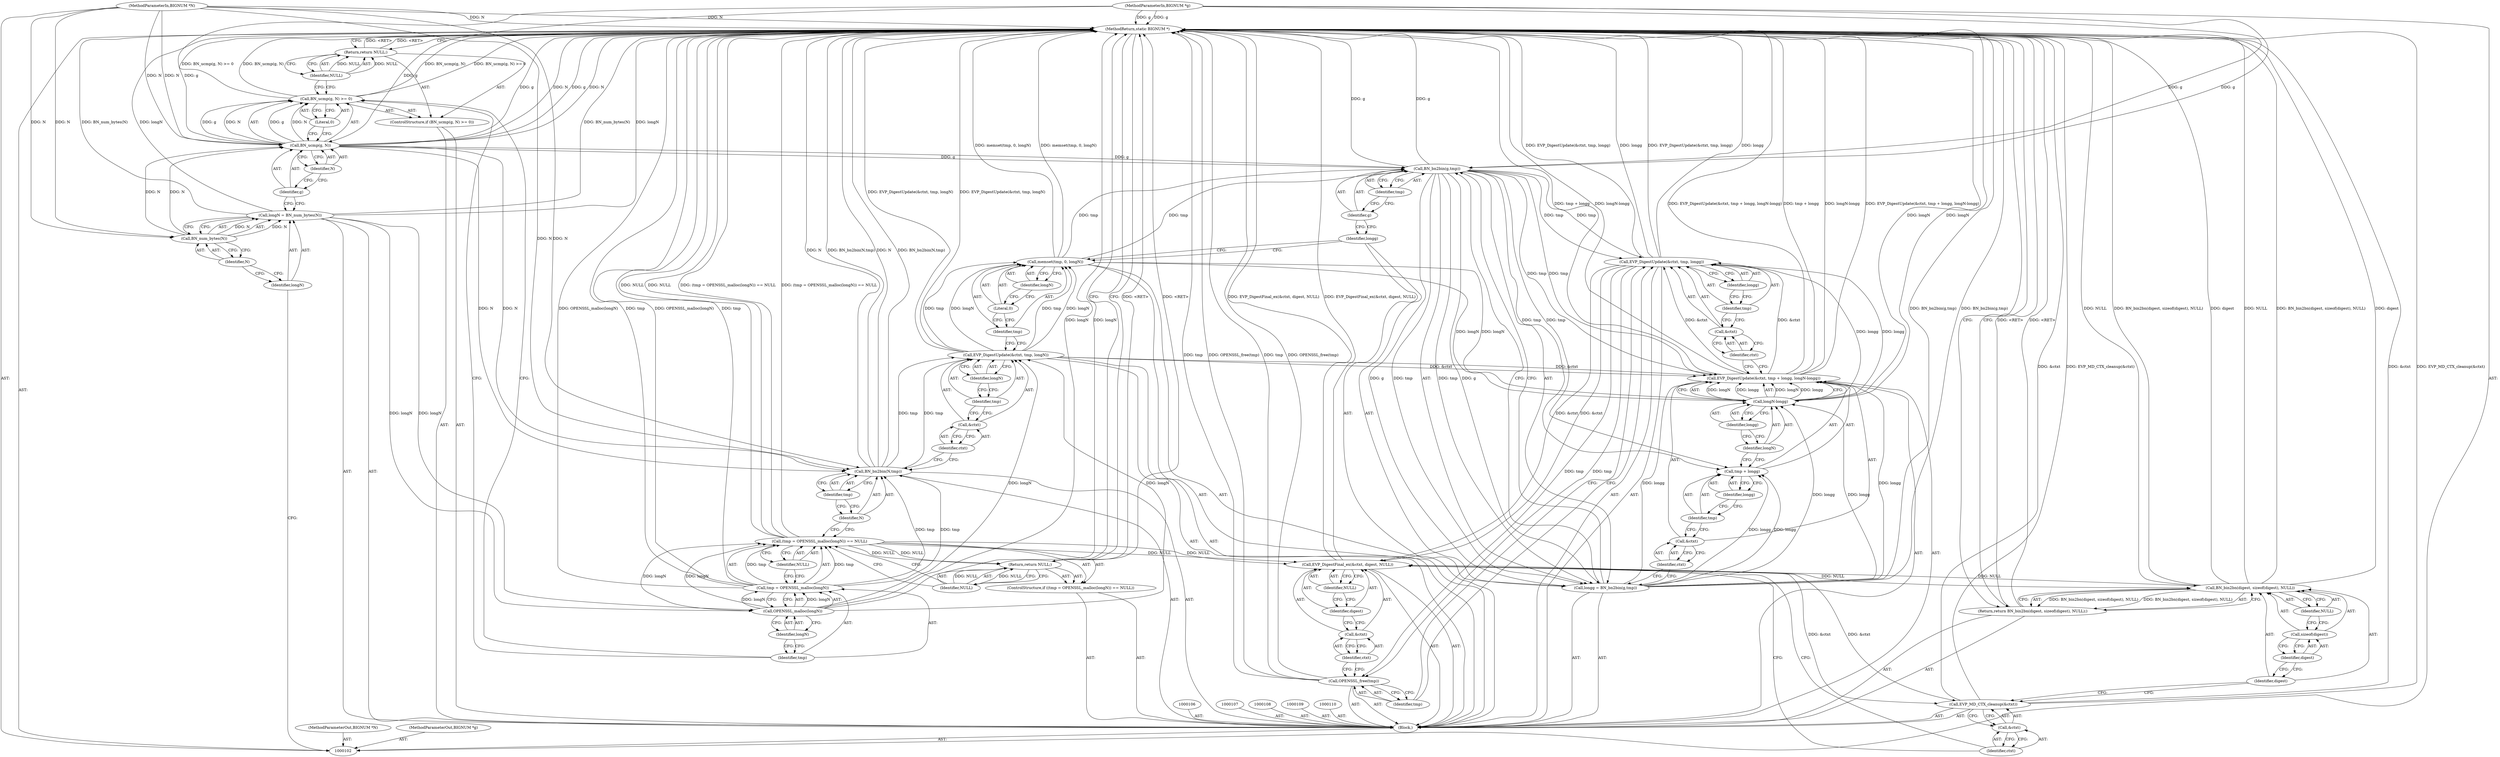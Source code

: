 digraph "0_openssl_4a23b12a031860253b58d503f296377ca076427b_0" {
"1000179" [label="(MethodReturn,static BIGNUM *)"];
"1000103" [label="(MethodParameterIn,BIGNUM *N)"];
"1000272" [label="(MethodParameterOut,BIGNUM *N)"];
"1000104" [label="(MethodParameterIn,BIGNUM *g)"];
"1000273" [label="(MethodParameterOut,BIGNUM *g)"];
"1000116" [label="(Call,BN_ucmp(g, N) >= 0)"];
"1000117" [label="(Call,BN_ucmp(g, N))"];
"1000118" [label="(Identifier,g)"];
"1000119" [label="(Identifier,N)"];
"1000120" [label="(Literal,0)"];
"1000115" [label="(ControlStructure,if (BN_ucmp(g, N) >= 0))"];
"1000121" [label="(Return,return NULL;)"];
"1000122" [label="(Identifier,NULL)"];
"1000124" [label="(Call,(tmp = OPENSSL_malloc(longN)) == NULL)"];
"1000125" [label="(Call,tmp = OPENSSL_malloc(longN))"];
"1000126" [label="(Identifier,tmp)"];
"1000127" [label="(Call,OPENSSL_malloc(longN))"];
"1000128" [label="(Identifier,longN)"];
"1000129" [label="(Identifier,NULL)"];
"1000123" [label="(ControlStructure,if ((tmp = OPENSSL_malloc(longN)) == NULL))"];
"1000130" [label="(Return,return NULL;)"];
"1000131" [label="(Identifier,NULL)"];
"1000133" [label="(Identifier,N)"];
"1000134" [label="(Identifier,tmp)"];
"1000132" [label="(Call,BN_bn2bin(N,tmp))"];
"1000135" [label="(Call,EVP_DigestUpdate(&ctxt, tmp, longN))"];
"1000136" [label="(Call,&ctxt)"];
"1000137" [label="(Identifier,ctxt)"];
"1000138" [label="(Identifier,tmp)"];
"1000139" [label="(Identifier,longN)"];
"1000140" [label="(Call,memset(tmp, 0, longN))"];
"1000142" [label="(Literal,0)"];
"1000143" [label="(Identifier,longN)"];
"1000141" [label="(Identifier,tmp)"];
"1000105" [label="(Block,)"];
"1000144" [label="(Call,longg = BN_bn2bin(g,tmp))"];
"1000145" [label="(Identifier,longg)"];
"1000147" [label="(Identifier,g)"];
"1000148" [label="(Identifier,tmp)"];
"1000146" [label="(Call,BN_bn2bin(g,tmp))"];
"1000149" [label="(Call,EVP_DigestUpdate(&ctxt, tmp + longg, longN-longg))"];
"1000150" [label="(Call,&ctxt)"];
"1000151" [label="(Identifier,ctxt)"];
"1000152" [label="(Call,tmp + longg)"];
"1000153" [label="(Identifier,tmp)"];
"1000154" [label="(Identifier,longg)"];
"1000155" [label="(Call,longN-longg)"];
"1000156" [label="(Identifier,longN)"];
"1000157" [label="(Identifier,longg)"];
"1000158" [label="(Call,EVP_DigestUpdate(&ctxt, tmp, longg))"];
"1000159" [label="(Call,&ctxt)"];
"1000160" [label="(Identifier,ctxt)"];
"1000161" [label="(Identifier,tmp)"];
"1000162" [label="(Identifier,longg)"];
"1000163" [label="(Call,OPENSSL_free(tmp))"];
"1000164" [label="(Identifier,tmp)"];
"1000165" [label="(Call,EVP_DigestFinal_ex(&ctxt, digest, NULL))"];
"1000166" [label="(Call,&ctxt)"];
"1000167" [label="(Identifier,ctxt)"];
"1000168" [label="(Identifier,digest)"];
"1000169" [label="(Identifier,NULL)"];
"1000170" [label="(Call,EVP_MD_CTX_cleanup(&ctxt))"];
"1000171" [label="(Call,&ctxt)"];
"1000172" [label="(Identifier,ctxt)"];
"1000173" [label="(Return,return BN_bin2bn(digest, sizeof(digest), NULL);)"];
"1000175" [label="(Identifier,digest)"];
"1000176" [label="(Call,sizeof(digest))"];
"1000177" [label="(Identifier,digest)"];
"1000178" [label="(Identifier,NULL)"];
"1000174" [label="(Call,BN_bin2bn(digest, sizeof(digest), NULL))"];
"1000111" [label="(Call,longN = BN_num_bytes(N))"];
"1000112" [label="(Identifier,longN)"];
"1000113" [label="(Call,BN_num_bytes(N))"];
"1000114" [label="(Identifier,N)"];
"1000179" -> "1000102"  [label="AST: "];
"1000179" -> "1000121"  [label="CFG: "];
"1000179" -> "1000130"  [label="CFG: "];
"1000179" -> "1000173"  [label="CFG: "];
"1000173" -> "1000179"  [label="DDG: <RET>"];
"1000121" -> "1000179"  [label="DDG: <RET>"];
"1000104" -> "1000179"  [label="DDG: g"];
"1000132" -> "1000179"  [label="DDG: BN_bn2bin(N,tmp)"];
"1000132" -> "1000179"  [label="DDG: N"];
"1000125" -> "1000179"  [label="DDG: OPENSSL_malloc(longN)"];
"1000125" -> "1000179"  [label="DDG: tmp"];
"1000117" -> "1000179"  [label="DDG: g"];
"1000117" -> "1000179"  [label="DDG: N"];
"1000170" -> "1000179"  [label="DDG: &ctxt"];
"1000170" -> "1000179"  [label="DDG: EVP_MD_CTX_cleanup(&ctxt)"];
"1000174" -> "1000179"  [label="DDG: NULL"];
"1000174" -> "1000179"  [label="DDG: BN_bin2bn(digest, sizeof(digest), NULL)"];
"1000174" -> "1000179"  [label="DDG: digest"];
"1000116" -> "1000179"  [label="DDG: BN_ucmp(g, N)"];
"1000116" -> "1000179"  [label="DDG: BN_ucmp(g, N) >= 0"];
"1000163" -> "1000179"  [label="DDG: tmp"];
"1000163" -> "1000179"  [label="DDG: OPENSSL_free(tmp)"];
"1000140" -> "1000179"  [label="DDG: memset(tmp, 0, longN)"];
"1000149" -> "1000179"  [label="DDG: tmp + longg"];
"1000149" -> "1000179"  [label="DDG: longN-longg"];
"1000149" -> "1000179"  [label="DDG: EVP_DigestUpdate(&ctxt, tmp + longg, longN-longg)"];
"1000124" -> "1000179"  [label="DDG: NULL"];
"1000124" -> "1000179"  [label="DDG: (tmp = OPENSSL_malloc(longN)) == NULL"];
"1000158" -> "1000179"  [label="DDG: EVP_DigestUpdate(&ctxt, tmp, longg)"];
"1000158" -> "1000179"  [label="DDG: longg"];
"1000103" -> "1000179"  [label="DDG: N"];
"1000111" -> "1000179"  [label="DDG: longN"];
"1000111" -> "1000179"  [label="DDG: BN_num_bytes(N)"];
"1000135" -> "1000179"  [label="DDG: EVP_DigestUpdate(&ctxt, tmp, longN)"];
"1000127" -> "1000179"  [label="DDG: longN"];
"1000155" -> "1000179"  [label="DDG: longN"];
"1000144" -> "1000179"  [label="DDG: BN_bn2bin(g,tmp)"];
"1000146" -> "1000179"  [label="DDG: g"];
"1000165" -> "1000179"  [label="DDG: EVP_DigestFinal_ex(&ctxt, digest, NULL)"];
"1000130" -> "1000179"  [label="DDG: <RET>"];
"1000103" -> "1000102"  [label="AST: "];
"1000103" -> "1000179"  [label="DDG: N"];
"1000103" -> "1000113"  [label="DDG: N"];
"1000103" -> "1000117"  [label="DDG: N"];
"1000103" -> "1000132"  [label="DDG: N"];
"1000272" -> "1000102"  [label="AST: "];
"1000104" -> "1000102"  [label="AST: "];
"1000104" -> "1000179"  [label="DDG: g"];
"1000104" -> "1000117"  [label="DDG: g"];
"1000104" -> "1000146"  [label="DDG: g"];
"1000273" -> "1000102"  [label="AST: "];
"1000116" -> "1000115"  [label="AST: "];
"1000116" -> "1000120"  [label="CFG: "];
"1000117" -> "1000116"  [label="AST: "];
"1000120" -> "1000116"  [label="AST: "];
"1000122" -> "1000116"  [label="CFG: "];
"1000126" -> "1000116"  [label="CFG: "];
"1000116" -> "1000179"  [label="DDG: BN_ucmp(g, N)"];
"1000116" -> "1000179"  [label="DDG: BN_ucmp(g, N) >= 0"];
"1000117" -> "1000116"  [label="DDG: g"];
"1000117" -> "1000116"  [label="DDG: N"];
"1000117" -> "1000116"  [label="AST: "];
"1000117" -> "1000119"  [label="CFG: "];
"1000118" -> "1000117"  [label="AST: "];
"1000119" -> "1000117"  [label="AST: "];
"1000120" -> "1000117"  [label="CFG: "];
"1000117" -> "1000179"  [label="DDG: g"];
"1000117" -> "1000179"  [label="DDG: N"];
"1000117" -> "1000116"  [label="DDG: g"];
"1000117" -> "1000116"  [label="DDG: N"];
"1000104" -> "1000117"  [label="DDG: g"];
"1000113" -> "1000117"  [label="DDG: N"];
"1000103" -> "1000117"  [label="DDG: N"];
"1000117" -> "1000132"  [label="DDG: N"];
"1000117" -> "1000146"  [label="DDG: g"];
"1000118" -> "1000117"  [label="AST: "];
"1000118" -> "1000111"  [label="CFG: "];
"1000119" -> "1000118"  [label="CFG: "];
"1000119" -> "1000117"  [label="AST: "];
"1000119" -> "1000118"  [label="CFG: "];
"1000117" -> "1000119"  [label="CFG: "];
"1000120" -> "1000116"  [label="AST: "];
"1000120" -> "1000117"  [label="CFG: "];
"1000116" -> "1000120"  [label="CFG: "];
"1000115" -> "1000105"  [label="AST: "];
"1000116" -> "1000115"  [label="AST: "];
"1000121" -> "1000115"  [label="AST: "];
"1000121" -> "1000115"  [label="AST: "];
"1000121" -> "1000122"  [label="CFG: "];
"1000122" -> "1000121"  [label="AST: "];
"1000179" -> "1000121"  [label="CFG: "];
"1000121" -> "1000179"  [label="DDG: <RET>"];
"1000122" -> "1000121"  [label="DDG: NULL"];
"1000122" -> "1000121"  [label="AST: "];
"1000122" -> "1000116"  [label="CFG: "];
"1000121" -> "1000122"  [label="CFG: "];
"1000122" -> "1000121"  [label="DDG: NULL"];
"1000124" -> "1000123"  [label="AST: "];
"1000124" -> "1000129"  [label="CFG: "];
"1000125" -> "1000124"  [label="AST: "];
"1000129" -> "1000124"  [label="AST: "];
"1000131" -> "1000124"  [label="CFG: "];
"1000133" -> "1000124"  [label="CFG: "];
"1000124" -> "1000179"  [label="DDG: NULL"];
"1000124" -> "1000179"  [label="DDG: (tmp = OPENSSL_malloc(longN)) == NULL"];
"1000125" -> "1000124"  [label="DDG: tmp"];
"1000127" -> "1000124"  [label="DDG: longN"];
"1000124" -> "1000130"  [label="DDG: NULL"];
"1000124" -> "1000165"  [label="DDG: NULL"];
"1000125" -> "1000124"  [label="AST: "];
"1000125" -> "1000127"  [label="CFG: "];
"1000126" -> "1000125"  [label="AST: "];
"1000127" -> "1000125"  [label="AST: "];
"1000129" -> "1000125"  [label="CFG: "];
"1000125" -> "1000179"  [label="DDG: OPENSSL_malloc(longN)"];
"1000125" -> "1000179"  [label="DDG: tmp"];
"1000125" -> "1000124"  [label="DDG: tmp"];
"1000127" -> "1000125"  [label="DDG: longN"];
"1000125" -> "1000132"  [label="DDG: tmp"];
"1000126" -> "1000125"  [label="AST: "];
"1000126" -> "1000116"  [label="CFG: "];
"1000128" -> "1000126"  [label="CFG: "];
"1000127" -> "1000125"  [label="AST: "];
"1000127" -> "1000128"  [label="CFG: "];
"1000128" -> "1000127"  [label="AST: "];
"1000125" -> "1000127"  [label="CFG: "];
"1000127" -> "1000179"  [label="DDG: longN"];
"1000127" -> "1000124"  [label="DDG: longN"];
"1000127" -> "1000125"  [label="DDG: longN"];
"1000111" -> "1000127"  [label="DDG: longN"];
"1000127" -> "1000135"  [label="DDG: longN"];
"1000128" -> "1000127"  [label="AST: "];
"1000128" -> "1000126"  [label="CFG: "];
"1000127" -> "1000128"  [label="CFG: "];
"1000129" -> "1000124"  [label="AST: "];
"1000129" -> "1000125"  [label="CFG: "];
"1000124" -> "1000129"  [label="CFG: "];
"1000123" -> "1000105"  [label="AST: "];
"1000124" -> "1000123"  [label="AST: "];
"1000130" -> "1000123"  [label="AST: "];
"1000130" -> "1000123"  [label="AST: "];
"1000130" -> "1000131"  [label="CFG: "];
"1000131" -> "1000130"  [label="AST: "];
"1000179" -> "1000130"  [label="CFG: "];
"1000130" -> "1000179"  [label="DDG: <RET>"];
"1000131" -> "1000130"  [label="DDG: NULL"];
"1000124" -> "1000130"  [label="DDG: NULL"];
"1000131" -> "1000130"  [label="AST: "];
"1000131" -> "1000124"  [label="CFG: "];
"1000130" -> "1000131"  [label="CFG: "];
"1000131" -> "1000130"  [label="DDG: NULL"];
"1000133" -> "1000132"  [label="AST: "];
"1000133" -> "1000124"  [label="CFG: "];
"1000134" -> "1000133"  [label="CFG: "];
"1000134" -> "1000132"  [label="AST: "];
"1000134" -> "1000133"  [label="CFG: "];
"1000132" -> "1000134"  [label="CFG: "];
"1000132" -> "1000105"  [label="AST: "];
"1000132" -> "1000134"  [label="CFG: "];
"1000133" -> "1000132"  [label="AST: "];
"1000134" -> "1000132"  [label="AST: "];
"1000137" -> "1000132"  [label="CFG: "];
"1000132" -> "1000179"  [label="DDG: BN_bn2bin(N,tmp)"];
"1000132" -> "1000179"  [label="DDG: N"];
"1000117" -> "1000132"  [label="DDG: N"];
"1000103" -> "1000132"  [label="DDG: N"];
"1000125" -> "1000132"  [label="DDG: tmp"];
"1000132" -> "1000135"  [label="DDG: tmp"];
"1000135" -> "1000105"  [label="AST: "];
"1000135" -> "1000139"  [label="CFG: "];
"1000136" -> "1000135"  [label="AST: "];
"1000138" -> "1000135"  [label="AST: "];
"1000139" -> "1000135"  [label="AST: "];
"1000141" -> "1000135"  [label="CFG: "];
"1000135" -> "1000179"  [label="DDG: EVP_DigestUpdate(&ctxt, tmp, longN)"];
"1000132" -> "1000135"  [label="DDG: tmp"];
"1000127" -> "1000135"  [label="DDG: longN"];
"1000135" -> "1000140"  [label="DDG: tmp"];
"1000135" -> "1000140"  [label="DDG: longN"];
"1000135" -> "1000149"  [label="DDG: &ctxt"];
"1000136" -> "1000135"  [label="AST: "];
"1000136" -> "1000137"  [label="CFG: "];
"1000137" -> "1000136"  [label="AST: "];
"1000138" -> "1000136"  [label="CFG: "];
"1000137" -> "1000136"  [label="AST: "];
"1000137" -> "1000132"  [label="CFG: "];
"1000136" -> "1000137"  [label="CFG: "];
"1000138" -> "1000135"  [label="AST: "];
"1000138" -> "1000136"  [label="CFG: "];
"1000139" -> "1000138"  [label="CFG: "];
"1000139" -> "1000135"  [label="AST: "];
"1000139" -> "1000138"  [label="CFG: "];
"1000135" -> "1000139"  [label="CFG: "];
"1000140" -> "1000105"  [label="AST: "];
"1000140" -> "1000143"  [label="CFG: "];
"1000141" -> "1000140"  [label="AST: "];
"1000142" -> "1000140"  [label="AST: "];
"1000143" -> "1000140"  [label="AST: "];
"1000145" -> "1000140"  [label="CFG: "];
"1000140" -> "1000179"  [label="DDG: memset(tmp, 0, longN)"];
"1000135" -> "1000140"  [label="DDG: tmp"];
"1000135" -> "1000140"  [label="DDG: longN"];
"1000140" -> "1000146"  [label="DDG: tmp"];
"1000140" -> "1000155"  [label="DDG: longN"];
"1000142" -> "1000140"  [label="AST: "];
"1000142" -> "1000141"  [label="CFG: "];
"1000143" -> "1000142"  [label="CFG: "];
"1000143" -> "1000140"  [label="AST: "];
"1000143" -> "1000142"  [label="CFG: "];
"1000140" -> "1000143"  [label="CFG: "];
"1000141" -> "1000140"  [label="AST: "];
"1000141" -> "1000135"  [label="CFG: "];
"1000142" -> "1000141"  [label="CFG: "];
"1000105" -> "1000102"  [label="AST: "];
"1000106" -> "1000105"  [label="AST: "];
"1000107" -> "1000105"  [label="AST: "];
"1000108" -> "1000105"  [label="AST: "];
"1000109" -> "1000105"  [label="AST: "];
"1000110" -> "1000105"  [label="AST: "];
"1000111" -> "1000105"  [label="AST: "];
"1000115" -> "1000105"  [label="AST: "];
"1000123" -> "1000105"  [label="AST: "];
"1000132" -> "1000105"  [label="AST: "];
"1000135" -> "1000105"  [label="AST: "];
"1000140" -> "1000105"  [label="AST: "];
"1000144" -> "1000105"  [label="AST: "];
"1000149" -> "1000105"  [label="AST: "];
"1000158" -> "1000105"  [label="AST: "];
"1000163" -> "1000105"  [label="AST: "];
"1000165" -> "1000105"  [label="AST: "];
"1000170" -> "1000105"  [label="AST: "];
"1000173" -> "1000105"  [label="AST: "];
"1000144" -> "1000105"  [label="AST: "];
"1000144" -> "1000146"  [label="CFG: "];
"1000145" -> "1000144"  [label="AST: "];
"1000146" -> "1000144"  [label="AST: "];
"1000151" -> "1000144"  [label="CFG: "];
"1000144" -> "1000179"  [label="DDG: BN_bn2bin(g,tmp)"];
"1000146" -> "1000144"  [label="DDG: g"];
"1000146" -> "1000144"  [label="DDG: tmp"];
"1000144" -> "1000149"  [label="DDG: longg"];
"1000144" -> "1000152"  [label="DDG: longg"];
"1000144" -> "1000155"  [label="DDG: longg"];
"1000145" -> "1000144"  [label="AST: "];
"1000145" -> "1000140"  [label="CFG: "];
"1000147" -> "1000145"  [label="CFG: "];
"1000147" -> "1000146"  [label="AST: "];
"1000147" -> "1000145"  [label="CFG: "];
"1000148" -> "1000147"  [label="CFG: "];
"1000148" -> "1000146"  [label="AST: "];
"1000148" -> "1000147"  [label="CFG: "];
"1000146" -> "1000148"  [label="CFG: "];
"1000146" -> "1000144"  [label="AST: "];
"1000146" -> "1000148"  [label="CFG: "];
"1000147" -> "1000146"  [label="AST: "];
"1000148" -> "1000146"  [label="AST: "];
"1000144" -> "1000146"  [label="CFG: "];
"1000146" -> "1000179"  [label="DDG: g"];
"1000146" -> "1000144"  [label="DDG: g"];
"1000146" -> "1000144"  [label="DDG: tmp"];
"1000117" -> "1000146"  [label="DDG: g"];
"1000104" -> "1000146"  [label="DDG: g"];
"1000140" -> "1000146"  [label="DDG: tmp"];
"1000146" -> "1000149"  [label="DDG: tmp"];
"1000146" -> "1000152"  [label="DDG: tmp"];
"1000146" -> "1000158"  [label="DDG: tmp"];
"1000149" -> "1000105"  [label="AST: "];
"1000149" -> "1000155"  [label="CFG: "];
"1000150" -> "1000149"  [label="AST: "];
"1000152" -> "1000149"  [label="AST: "];
"1000155" -> "1000149"  [label="AST: "];
"1000160" -> "1000149"  [label="CFG: "];
"1000149" -> "1000179"  [label="DDG: tmp + longg"];
"1000149" -> "1000179"  [label="DDG: longN-longg"];
"1000149" -> "1000179"  [label="DDG: EVP_DigestUpdate(&ctxt, tmp + longg, longN-longg)"];
"1000135" -> "1000149"  [label="DDG: &ctxt"];
"1000146" -> "1000149"  [label="DDG: tmp"];
"1000144" -> "1000149"  [label="DDG: longg"];
"1000155" -> "1000149"  [label="DDG: longN"];
"1000155" -> "1000149"  [label="DDG: longg"];
"1000149" -> "1000158"  [label="DDG: &ctxt"];
"1000150" -> "1000149"  [label="AST: "];
"1000150" -> "1000151"  [label="CFG: "];
"1000151" -> "1000150"  [label="AST: "];
"1000153" -> "1000150"  [label="CFG: "];
"1000151" -> "1000150"  [label="AST: "];
"1000151" -> "1000144"  [label="CFG: "];
"1000150" -> "1000151"  [label="CFG: "];
"1000152" -> "1000149"  [label="AST: "];
"1000152" -> "1000154"  [label="CFG: "];
"1000153" -> "1000152"  [label="AST: "];
"1000154" -> "1000152"  [label="AST: "];
"1000156" -> "1000152"  [label="CFG: "];
"1000146" -> "1000152"  [label="DDG: tmp"];
"1000144" -> "1000152"  [label="DDG: longg"];
"1000153" -> "1000152"  [label="AST: "];
"1000153" -> "1000150"  [label="CFG: "];
"1000154" -> "1000153"  [label="CFG: "];
"1000154" -> "1000152"  [label="AST: "];
"1000154" -> "1000153"  [label="CFG: "];
"1000152" -> "1000154"  [label="CFG: "];
"1000155" -> "1000149"  [label="AST: "];
"1000155" -> "1000157"  [label="CFG: "];
"1000156" -> "1000155"  [label="AST: "];
"1000157" -> "1000155"  [label="AST: "];
"1000149" -> "1000155"  [label="CFG: "];
"1000155" -> "1000179"  [label="DDG: longN"];
"1000155" -> "1000149"  [label="DDG: longN"];
"1000155" -> "1000149"  [label="DDG: longg"];
"1000140" -> "1000155"  [label="DDG: longN"];
"1000144" -> "1000155"  [label="DDG: longg"];
"1000155" -> "1000158"  [label="DDG: longg"];
"1000156" -> "1000155"  [label="AST: "];
"1000156" -> "1000152"  [label="CFG: "];
"1000157" -> "1000156"  [label="CFG: "];
"1000157" -> "1000155"  [label="AST: "];
"1000157" -> "1000156"  [label="CFG: "];
"1000155" -> "1000157"  [label="CFG: "];
"1000158" -> "1000105"  [label="AST: "];
"1000158" -> "1000162"  [label="CFG: "];
"1000159" -> "1000158"  [label="AST: "];
"1000161" -> "1000158"  [label="AST: "];
"1000162" -> "1000158"  [label="AST: "];
"1000164" -> "1000158"  [label="CFG: "];
"1000158" -> "1000179"  [label="DDG: EVP_DigestUpdate(&ctxt, tmp, longg)"];
"1000158" -> "1000179"  [label="DDG: longg"];
"1000149" -> "1000158"  [label="DDG: &ctxt"];
"1000146" -> "1000158"  [label="DDG: tmp"];
"1000155" -> "1000158"  [label="DDG: longg"];
"1000158" -> "1000163"  [label="DDG: tmp"];
"1000158" -> "1000165"  [label="DDG: &ctxt"];
"1000159" -> "1000158"  [label="AST: "];
"1000159" -> "1000160"  [label="CFG: "];
"1000160" -> "1000159"  [label="AST: "];
"1000161" -> "1000159"  [label="CFG: "];
"1000160" -> "1000159"  [label="AST: "];
"1000160" -> "1000149"  [label="CFG: "];
"1000159" -> "1000160"  [label="CFG: "];
"1000161" -> "1000158"  [label="AST: "];
"1000161" -> "1000159"  [label="CFG: "];
"1000162" -> "1000161"  [label="CFG: "];
"1000162" -> "1000158"  [label="AST: "];
"1000162" -> "1000161"  [label="CFG: "];
"1000158" -> "1000162"  [label="CFG: "];
"1000163" -> "1000105"  [label="AST: "];
"1000163" -> "1000164"  [label="CFG: "];
"1000164" -> "1000163"  [label="AST: "];
"1000167" -> "1000163"  [label="CFG: "];
"1000163" -> "1000179"  [label="DDG: tmp"];
"1000163" -> "1000179"  [label="DDG: OPENSSL_free(tmp)"];
"1000158" -> "1000163"  [label="DDG: tmp"];
"1000164" -> "1000163"  [label="AST: "];
"1000164" -> "1000158"  [label="CFG: "];
"1000163" -> "1000164"  [label="CFG: "];
"1000165" -> "1000105"  [label="AST: "];
"1000165" -> "1000169"  [label="CFG: "];
"1000166" -> "1000165"  [label="AST: "];
"1000168" -> "1000165"  [label="AST: "];
"1000169" -> "1000165"  [label="AST: "];
"1000172" -> "1000165"  [label="CFG: "];
"1000165" -> "1000179"  [label="DDG: EVP_DigestFinal_ex(&ctxt, digest, NULL)"];
"1000158" -> "1000165"  [label="DDG: &ctxt"];
"1000124" -> "1000165"  [label="DDG: NULL"];
"1000165" -> "1000170"  [label="DDG: &ctxt"];
"1000165" -> "1000174"  [label="DDG: NULL"];
"1000166" -> "1000165"  [label="AST: "];
"1000166" -> "1000167"  [label="CFG: "];
"1000167" -> "1000166"  [label="AST: "];
"1000168" -> "1000166"  [label="CFG: "];
"1000167" -> "1000166"  [label="AST: "];
"1000167" -> "1000163"  [label="CFG: "];
"1000166" -> "1000167"  [label="CFG: "];
"1000168" -> "1000165"  [label="AST: "];
"1000168" -> "1000166"  [label="CFG: "];
"1000169" -> "1000168"  [label="CFG: "];
"1000169" -> "1000165"  [label="AST: "];
"1000169" -> "1000168"  [label="CFG: "];
"1000165" -> "1000169"  [label="CFG: "];
"1000170" -> "1000105"  [label="AST: "];
"1000170" -> "1000171"  [label="CFG: "];
"1000171" -> "1000170"  [label="AST: "];
"1000175" -> "1000170"  [label="CFG: "];
"1000170" -> "1000179"  [label="DDG: &ctxt"];
"1000170" -> "1000179"  [label="DDG: EVP_MD_CTX_cleanup(&ctxt)"];
"1000165" -> "1000170"  [label="DDG: &ctxt"];
"1000171" -> "1000170"  [label="AST: "];
"1000171" -> "1000172"  [label="CFG: "];
"1000172" -> "1000171"  [label="AST: "];
"1000170" -> "1000171"  [label="CFG: "];
"1000172" -> "1000171"  [label="AST: "];
"1000172" -> "1000165"  [label="CFG: "];
"1000171" -> "1000172"  [label="CFG: "];
"1000173" -> "1000105"  [label="AST: "];
"1000173" -> "1000174"  [label="CFG: "];
"1000174" -> "1000173"  [label="AST: "];
"1000179" -> "1000173"  [label="CFG: "];
"1000173" -> "1000179"  [label="DDG: <RET>"];
"1000174" -> "1000173"  [label="DDG: BN_bin2bn(digest, sizeof(digest), NULL)"];
"1000175" -> "1000174"  [label="AST: "];
"1000175" -> "1000170"  [label="CFG: "];
"1000177" -> "1000175"  [label="CFG: "];
"1000176" -> "1000174"  [label="AST: "];
"1000176" -> "1000177"  [label="CFG: "];
"1000177" -> "1000176"  [label="AST: "];
"1000178" -> "1000176"  [label="CFG: "];
"1000177" -> "1000176"  [label="AST: "];
"1000177" -> "1000175"  [label="CFG: "];
"1000176" -> "1000177"  [label="CFG: "];
"1000178" -> "1000174"  [label="AST: "];
"1000178" -> "1000176"  [label="CFG: "];
"1000174" -> "1000178"  [label="CFG: "];
"1000174" -> "1000173"  [label="AST: "];
"1000174" -> "1000178"  [label="CFG: "];
"1000175" -> "1000174"  [label="AST: "];
"1000176" -> "1000174"  [label="AST: "];
"1000178" -> "1000174"  [label="AST: "];
"1000173" -> "1000174"  [label="CFG: "];
"1000174" -> "1000179"  [label="DDG: NULL"];
"1000174" -> "1000179"  [label="DDG: BN_bin2bn(digest, sizeof(digest), NULL)"];
"1000174" -> "1000179"  [label="DDG: digest"];
"1000174" -> "1000173"  [label="DDG: BN_bin2bn(digest, sizeof(digest), NULL)"];
"1000165" -> "1000174"  [label="DDG: NULL"];
"1000111" -> "1000105"  [label="AST: "];
"1000111" -> "1000113"  [label="CFG: "];
"1000112" -> "1000111"  [label="AST: "];
"1000113" -> "1000111"  [label="AST: "];
"1000118" -> "1000111"  [label="CFG: "];
"1000111" -> "1000179"  [label="DDG: longN"];
"1000111" -> "1000179"  [label="DDG: BN_num_bytes(N)"];
"1000113" -> "1000111"  [label="DDG: N"];
"1000111" -> "1000127"  [label="DDG: longN"];
"1000112" -> "1000111"  [label="AST: "];
"1000112" -> "1000102"  [label="CFG: "];
"1000114" -> "1000112"  [label="CFG: "];
"1000113" -> "1000111"  [label="AST: "];
"1000113" -> "1000114"  [label="CFG: "];
"1000114" -> "1000113"  [label="AST: "];
"1000111" -> "1000113"  [label="CFG: "];
"1000113" -> "1000111"  [label="DDG: N"];
"1000103" -> "1000113"  [label="DDG: N"];
"1000113" -> "1000117"  [label="DDG: N"];
"1000114" -> "1000113"  [label="AST: "];
"1000114" -> "1000112"  [label="CFG: "];
"1000113" -> "1000114"  [label="CFG: "];
}

